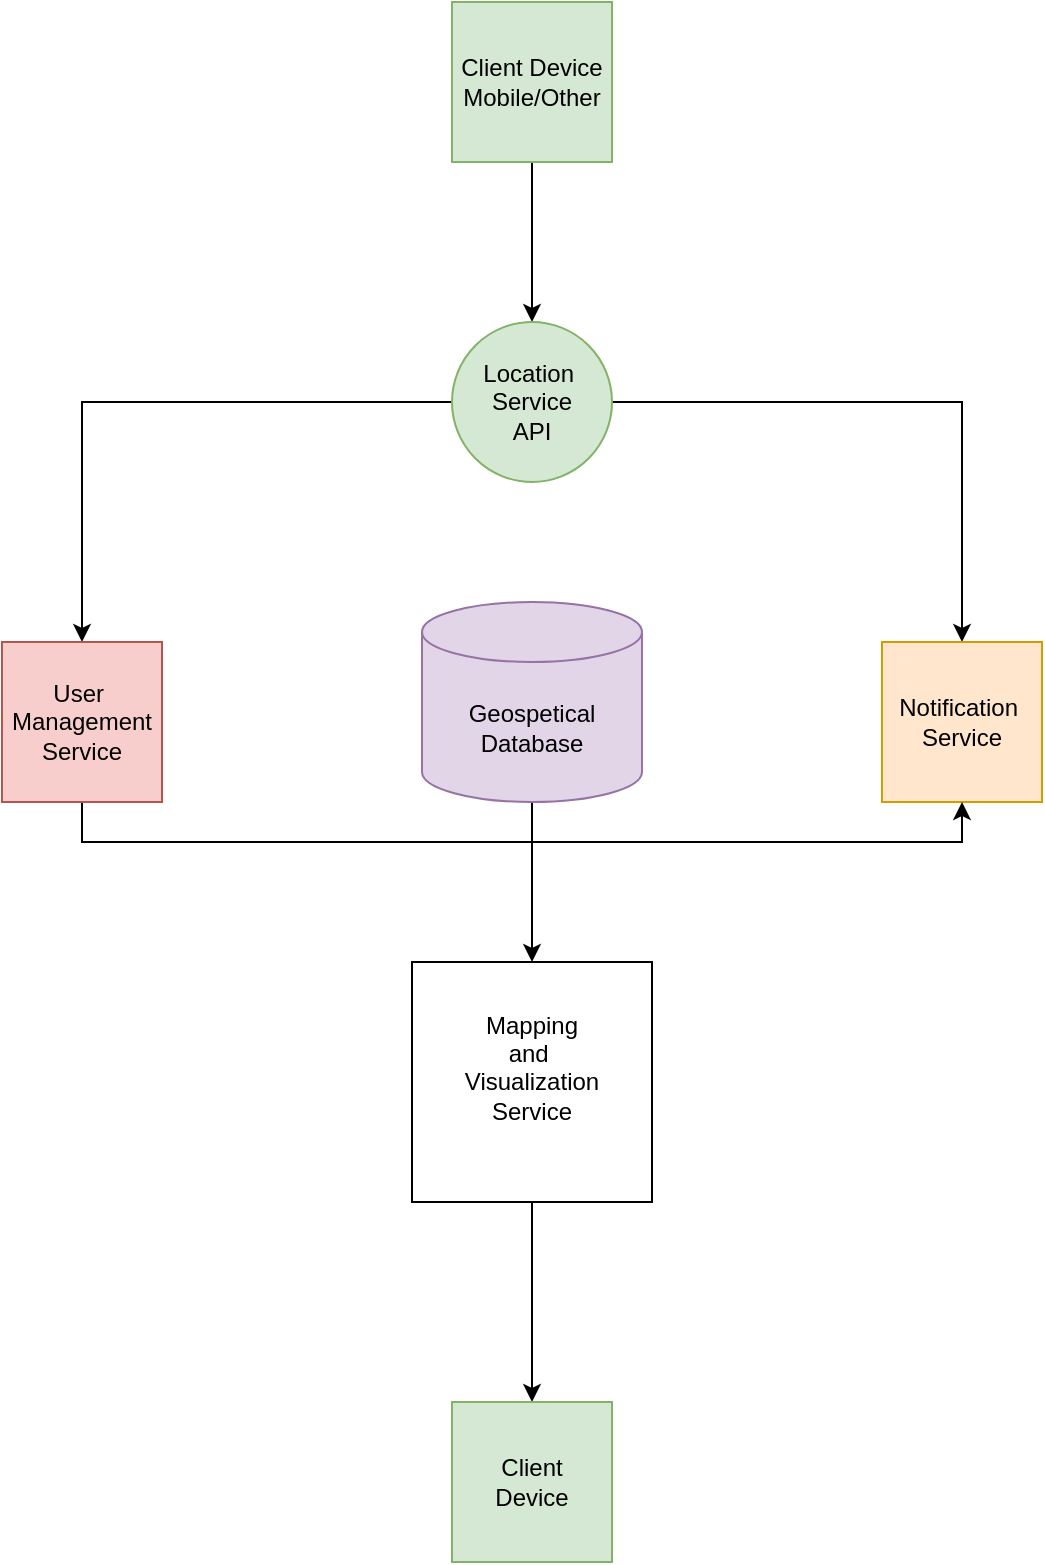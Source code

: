 <mxfile version="24.4.0" type="device">
  <diagram name="Page-1" id="wxDeVAUiclCtFP-gr9IF">
    <mxGraphModel dx="794" dy="446" grid="1" gridSize="10" guides="1" tooltips="1" connect="1" arrows="1" fold="1" page="1" pageScale="1" pageWidth="850" pageHeight="1100" math="0" shadow="0">
      <root>
        <mxCell id="0" />
        <mxCell id="1" parent="0" />
        <mxCell id="pu29rLfd1uk1uDdPRd1--3" value="" style="edgeStyle=orthogonalEdgeStyle;rounded=0;orthogonalLoop=1;jettySize=auto;html=1;" edge="1" parent="1" source="pu29rLfd1uk1uDdPRd1--1" target="pu29rLfd1uk1uDdPRd1--2">
          <mxGeometry relative="1" as="geometry" />
        </mxCell>
        <mxCell id="pu29rLfd1uk1uDdPRd1--1" value="Client Device&lt;div&gt;Mobile/Other&lt;/div&gt;" style="whiteSpace=wrap;html=1;aspect=fixed;fillColor=#d5e8d4;strokeColor=#82b366;" vertex="1" parent="1">
          <mxGeometry x="345" y="40" width="80" height="80" as="geometry" />
        </mxCell>
        <mxCell id="pu29rLfd1uk1uDdPRd1--12" style="edgeStyle=orthogonalEdgeStyle;rounded=0;orthogonalLoop=1;jettySize=auto;html=1;entryX=0.5;entryY=0;entryDx=0;entryDy=0;" edge="1" parent="1" source="pu29rLfd1uk1uDdPRd1--2" target="pu29rLfd1uk1uDdPRd1--7">
          <mxGeometry relative="1" as="geometry" />
        </mxCell>
        <mxCell id="pu29rLfd1uk1uDdPRd1--13" style="edgeStyle=orthogonalEdgeStyle;rounded=0;orthogonalLoop=1;jettySize=auto;html=1;entryX=0.5;entryY=0;entryDx=0;entryDy=0;" edge="1" parent="1" source="pu29rLfd1uk1uDdPRd1--2" target="pu29rLfd1uk1uDdPRd1--6">
          <mxGeometry relative="1" as="geometry" />
        </mxCell>
        <mxCell id="pu29rLfd1uk1uDdPRd1--2" value="Location&amp;nbsp;&lt;div&gt;Service&lt;/div&gt;&lt;div&gt;API&lt;/div&gt;" style="ellipse;whiteSpace=wrap;html=1;fillColor=#d5e8d4;strokeColor=#82b366;" vertex="1" parent="1">
          <mxGeometry x="345" y="200" width="80" height="80" as="geometry" />
        </mxCell>
        <mxCell id="pu29rLfd1uk1uDdPRd1--6" value="Notification&amp;nbsp;&lt;div&gt;Service&lt;/div&gt;" style="whiteSpace=wrap;html=1;aspect=fixed;fillColor=#ffe6cc;strokeColor=#d79b00;" vertex="1" parent="1">
          <mxGeometry x="560" y="360" width="80" height="80" as="geometry" />
        </mxCell>
        <mxCell id="pu29rLfd1uk1uDdPRd1--20" style="edgeStyle=orthogonalEdgeStyle;rounded=0;orthogonalLoop=1;jettySize=auto;html=1;exitX=0.5;exitY=1;exitDx=0;exitDy=0;entryX=0.5;entryY=1;entryDx=0;entryDy=0;" edge="1" parent="1" source="pu29rLfd1uk1uDdPRd1--7" target="pu29rLfd1uk1uDdPRd1--6">
          <mxGeometry relative="1" as="geometry" />
        </mxCell>
        <mxCell id="pu29rLfd1uk1uDdPRd1--7" value="User&amp;nbsp;&lt;div&gt;Management&lt;/div&gt;&lt;div&gt;Service&lt;/div&gt;" style="whiteSpace=wrap;html=1;aspect=fixed;fillColor=#f8cecc;strokeColor=#b85450;" vertex="1" parent="1">
          <mxGeometry x="120" y="360" width="80" height="80" as="geometry" />
        </mxCell>
        <mxCell id="pu29rLfd1uk1uDdPRd1--18" style="edgeStyle=orthogonalEdgeStyle;rounded=0;orthogonalLoop=1;jettySize=auto;html=1;exitX=0.5;exitY=1;exitDx=0;exitDy=0;exitPerimeter=0;" edge="1" parent="1" source="pu29rLfd1uk1uDdPRd1--14" target="pu29rLfd1uk1uDdPRd1--16">
          <mxGeometry relative="1" as="geometry" />
        </mxCell>
        <mxCell id="pu29rLfd1uk1uDdPRd1--14" value="Geospetical&lt;div&gt;Database&lt;/div&gt;" style="shape=cylinder3;whiteSpace=wrap;html=1;boundedLbl=1;backgroundOutline=1;size=15;fillColor=#e1d5e7;strokeColor=#9673a6;" vertex="1" parent="1">
          <mxGeometry x="330" y="340" width="110" height="100" as="geometry" />
        </mxCell>
        <mxCell id="pu29rLfd1uk1uDdPRd1--19" style="edgeStyle=orthogonalEdgeStyle;rounded=0;orthogonalLoop=1;jettySize=auto;html=1;entryX=0.5;entryY=0;entryDx=0;entryDy=0;" edge="1" parent="1" source="pu29rLfd1uk1uDdPRd1--16" target="pu29rLfd1uk1uDdPRd1--17">
          <mxGeometry relative="1" as="geometry" />
        </mxCell>
        <mxCell id="pu29rLfd1uk1uDdPRd1--16" value="Mapping&lt;div&gt;and&amp;nbsp;&lt;/div&gt;&lt;div&gt;Visualization&lt;/div&gt;&lt;div&gt;Service&lt;/div&gt;&lt;div&gt;&lt;br&gt;&lt;/div&gt;" style="whiteSpace=wrap;html=1;aspect=fixed;" vertex="1" parent="1">
          <mxGeometry x="325" y="520" width="120" height="120" as="geometry" />
        </mxCell>
        <mxCell id="pu29rLfd1uk1uDdPRd1--17" value="Client&lt;div&gt;Device&lt;/div&gt;" style="whiteSpace=wrap;html=1;aspect=fixed;fillColor=#d5e8d4;strokeColor=#82b366;" vertex="1" parent="1">
          <mxGeometry x="345" y="740" width="80" height="80" as="geometry" />
        </mxCell>
      </root>
    </mxGraphModel>
  </diagram>
</mxfile>
